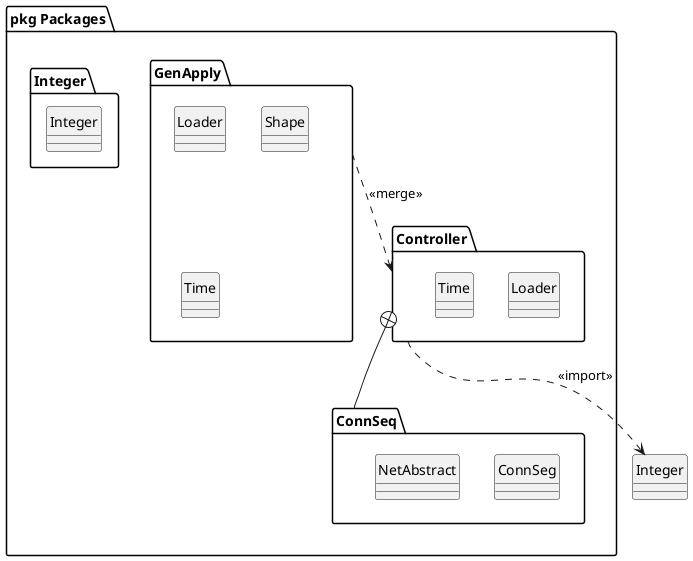 ' http://www.sparxsystems.com.au/resources/uml2_tutorial/uml2_packagediagram.html
@startuml

' skinparam packageStyle frame
skinparam monochrome true

package "pkg Packages"{
    namespace GenApply{
        class Loader
        class Shape
        class Time
    }
    namespace Controller{
        class Loader
        class Time
        'namespace ConSeq
    }
    namespace ConnSeq{
        class ConnSeg
        class NetAbstract
    }
    namespace Integer{
        class Integer
    }
}

GenApply ..> Controller : <<merge>>
Controller +-- ConnSeq
Controller ..> Integer : <<import>>

'hide members
hide circle

@enduml
